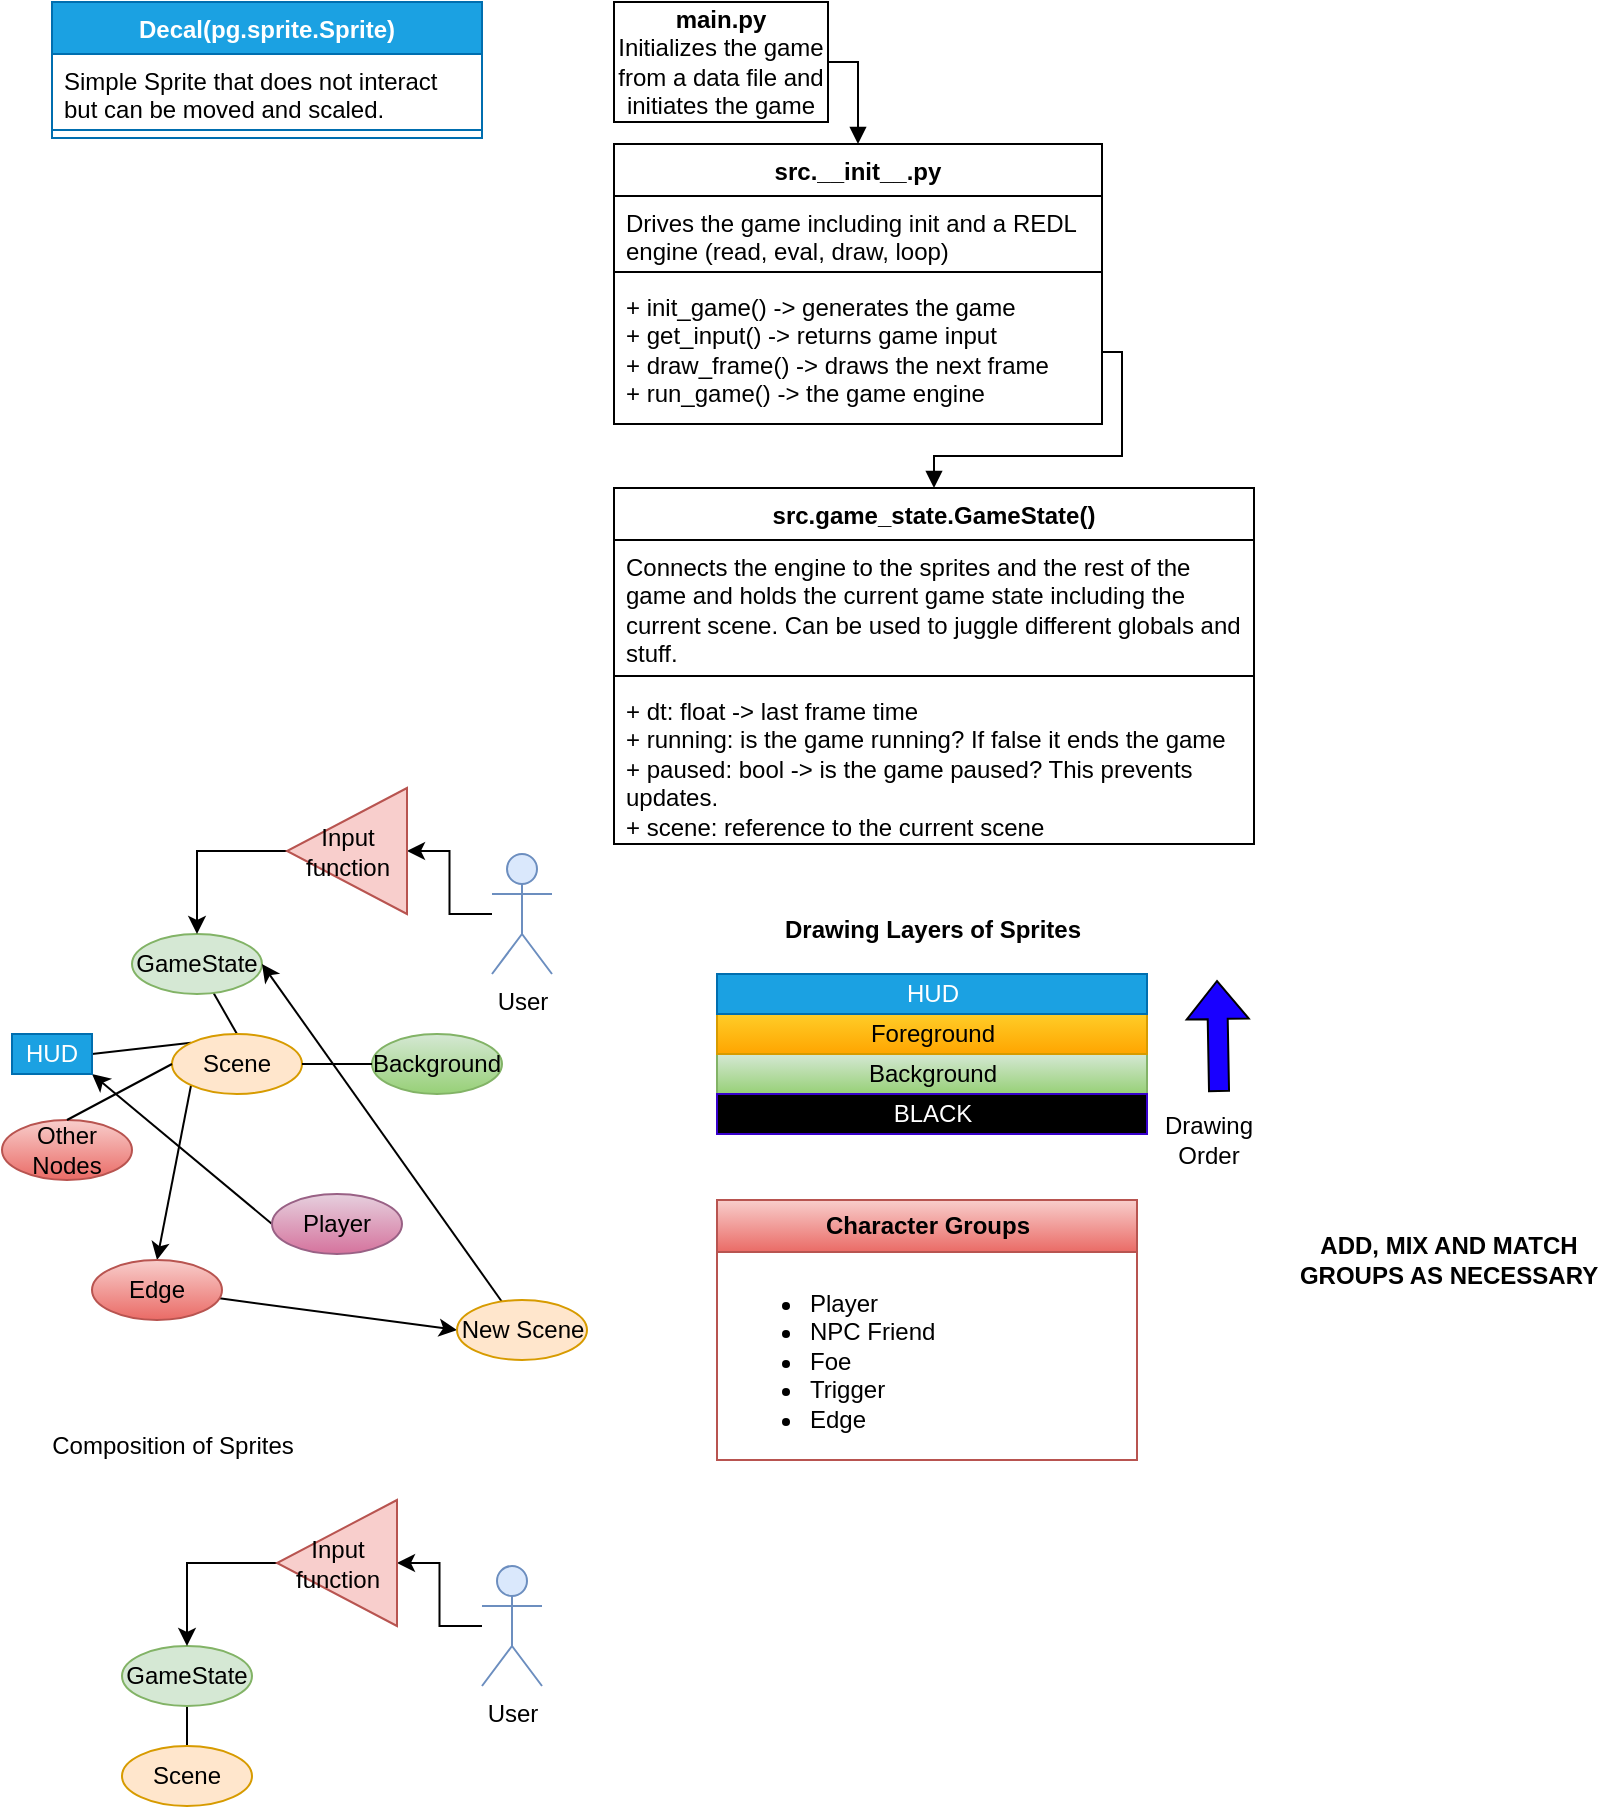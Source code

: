 <mxfile version="24.4.13" type="device">
  <diagram id="nt2FqM-ZqH1bGFiQBt51" name="Page-1">
    <mxGraphModel dx="1656" dy="819" grid="1" gridSize="10" guides="1" tooltips="1" connect="1" arrows="1" fold="1" page="1" pageScale="1" pageWidth="850" pageHeight="1100" math="0" shadow="0">
      <root>
        <mxCell id="0" />
        <mxCell id="1" parent="0" />
        <mxCell id="0t4l3zZa5UsUITrTezZo-1" value="&lt;b&gt;main.py&lt;/b&gt;&lt;br&gt;Initializes the game from a data file and initiates the game" style="html=1;whiteSpace=wrap;" parent="1" vertex="1">
          <mxGeometry x="321" y="41" width="107" height="60" as="geometry" />
        </mxCell>
        <mxCell id="0t4l3zZa5UsUITrTezZo-6" value="src.__init__.py" style="swimlane;fontStyle=1;align=center;verticalAlign=top;childLayout=stackLayout;horizontal=1;startSize=26;horizontalStack=0;resizeParent=1;resizeParentMax=0;resizeLast=0;collapsible=1;marginBottom=0;whiteSpace=wrap;html=1;" parent="1" vertex="1">
          <mxGeometry x="321" y="112" width="244" height="140" as="geometry" />
        </mxCell>
        <mxCell id="0t4l3zZa5UsUITrTezZo-7" value="Drives the game including init and a REDL engine (read, eval, draw, loop)&lt;br&gt;" style="text;strokeColor=none;fillColor=none;align=left;verticalAlign=top;spacingLeft=4;spacingRight=4;overflow=hidden;rotatable=0;points=[[0,0.5],[1,0.5]];portConstraint=eastwest;whiteSpace=wrap;html=1;" parent="0t4l3zZa5UsUITrTezZo-6" vertex="1">
          <mxGeometry y="26" width="244" height="34" as="geometry" />
        </mxCell>
        <mxCell id="0t4l3zZa5UsUITrTezZo-8" value="" style="line;strokeWidth=1;fillColor=none;align=left;verticalAlign=middle;spacingTop=-1;spacingLeft=3;spacingRight=3;rotatable=0;labelPosition=right;points=[];portConstraint=eastwest;strokeColor=inherit;" parent="0t4l3zZa5UsUITrTezZo-6" vertex="1">
          <mxGeometry y="60" width="244" height="8" as="geometry" />
        </mxCell>
        <mxCell id="0t4l3zZa5UsUITrTezZo-9" value="+ init_game() -&amp;gt; generates the game&lt;br&gt;+ get_input() -&amp;gt; returns game input&lt;br&gt;+ draw_frame() -&amp;gt; draws the next frame&lt;br&gt;+ run_game() -&amp;gt; the game engine" style="text;strokeColor=none;fillColor=none;align=left;verticalAlign=top;spacingLeft=4;spacingRight=4;overflow=hidden;rotatable=0;points=[[0,0.5],[1,0.5]];portConstraint=eastwest;whiteSpace=wrap;html=1;" parent="0t4l3zZa5UsUITrTezZo-6" vertex="1">
          <mxGeometry y="68" width="244" height="72" as="geometry" />
        </mxCell>
        <mxCell id="2zE0VPBgmBpupBeoWlO_-54" value="Decal(pg.sprite.Sprite)" style="swimlane;fontStyle=1;align=center;verticalAlign=top;childLayout=stackLayout;horizontal=1;startSize=26;horizontalStack=0;resizeParent=1;resizeParentMax=0;resizeLast=0;collapsible=1;marginBottom=0;whiteSpace=wrap;html=1;fillColor=#1ba1e2;fontColor=#ffffff;strokeColor=#006EAF;" parent="1" vertex="1">
          <mxGeometry x="40" y="41" width="215" height="68" as="geometry">
            <mxRectangle x="25" y="203" width="200" height="30" as="alternateBounds" />
          </mxGeometry>
        </mxCell>
        <mxCell id="2zE0VPBgmBpupBeoWlO_-55" value="Simple Sprite that does not interact but can be moved and scaled.&lt;br&gt;" style="text;strokeColor=none;fillColor=none;align=left;verticalAlign=top;spacingLeft=4;spacingRight=4;overflow=hidden;rotatable=0;points=[[0,0.5],[1,0.5]];portConstraint=eastwest;whiteSpace=wrap;html=1;" parent="2zE0VPBgmBpupBeoWlO_-54" vertex="1">
          <mxGeometry y="26" width="215" height="34" as="geometry" />
        </mxCell>
        <mxCell id="2zE0VPBgmBpupBeoWlO_-56" value="" style="line;strokeWidth=1;fillColor=none;align=left;verticalAlign=middle;spacingTop=-1;spacingLeft=3;spacingRight=3;rotatable=0;labelPosition=right;points=[];portConstraint=eastwest;strokeColor=inherit;" parent="2zE0VPBgmBpupBeoWlO_-54" vertex="1">
          <mxGeometry y="60" width="215" height="8" as="geometry" />
        </mxCell>
        <mxCell id="3BFnseAhEVuego65_WSb-1" value="&lt;div style=&quot;&quot;&gt;&lt;/div&gt;&lt;font face=&quot;Courier New&quot;&gt;&lt;br&gt;&lt;/font&gt;" style="html=1;verticalAlign=bottom;endArrow=block;rounded=0;exitX=1;exitY=0.5;exitDx=0;exitDy=0;entryX=0.5;entryY=0;entryDx=0;entryDy=0;edgeStyle=orthogonalEdgeStyle;align=left;" parent="1" source="0t4l3zZa5UsUITrTezZo-1" target="0t4l3zZa5UsUITrTezZo-6" edge="1">
          <mxGeometry x="0.636" y="-92" width="80" relative="1" as="geometry">
            <mxPoint x="448" y="50" as="sourcePoint" />
            <mxPoint x="528" y="50" as="targetPoint" />
            <mxPoint as="offset" />
          </mxGeometry>
        </mxCell>
        <mxCell id="jJEDOQDb5SvykyRtg28n-5" value="&lt;div style=&quot;&quot;&gt;&lt;/div&gt;&lt;font face=&quot;Courier New&quot;&gt;&lt;br&gt;&lt;/font&gt;" style="html=1;verticalAlign=bottom;endArrow=block;rounded=0;exitX=1;exitY=0.5;exitDx=0;exitDy=0;entryX=0.5;entryY=0;entryDx=0;entryDy=0;edgeStyle=orthogonalEdgeStyle;align=left;" parent="1" source="0t4l3zZa5UsUITrTezZo-9" target="jJEDOQDb5SvykyRtg28n-8" edge="1">
          <mxGeometry x="0.636" y="-92" width="80" relative="1" as="geometry">
            <mxPoint x="443" y="52" as="sourcePoint" />
            <mxPoint x="436.9" y="293.292" as="targetPoint" />
            <mxPoint as="offset" />
          </mxGeometry>
        </mxCell>
        <mxCell id="jJEDOQDb5SvykyRtg28n-8" value="src.game_state.GameState()" style="swimlane;fontStyle=1;align=center;verticalAlign=top;childLayout=stackLayout;horizontal=1;startSize=26;horizontalStack=0;resizeParent=1;resizeParentMax=0;resizeLast=0;collapsible=1;marginBottom=0;whiteSpace=wrap;html=1;" parent="1" vertex="1">
          <mxGeometry x="321" y="284" width="320" height="178" as="geometry">
            <mxRectangle x="333" y="312" width="200" height="30" as="alternateBounds" />
          </mxGeometry>
        </mxCell>
        <mxCell id="jJEDOQDb5SvykyRtg28n-9" value="Connects the engine to the sprites and the rest of the game and holds the current game state including the current scene. Can be used to juggle different globals and stuff." style="text;strokeColor=none;fillColor=none;align=left;verticalAlign=top;spacingLeft=4;spacingRight=4;overflow=hidden;rotatable=0;points=[[0,0.5],[1,0.5]];portConstraint=eastwest;whiteSpace=wrap;html=1;" parent="jJEDOQDb5SvykyRtg28n-8" vertex="1">
          <mxGeometry y="26" width="320" height="64" as="geometry" />
        </mxCell>
        <mxCell id="jJEDOQDb5SvykyRtg28n-10" value="" style="line;strokeWidth=1;fillColor=none;align=left;verticalAlign=middle;spacingTop=-1;spacingLeft=3;spacingRight=3;rotatable=0;labelPosition=right;points=[];portConstraint=eastwest;strokeColor=inherit;" parent="jJEDOQDb5SvykyRtg28n-8" vertex="1">
          <mxGeometry y="90" width="320" height="8" as="geometry" />
        </mxCell>
        <mxCell id="jJEDOQDb5SvykyRtg28n-11" value="+ dt: float -&amp;gt; last frame time&lt;br&gt;+ running: is the game running? If false it ends the game&lt;br&gt;+ paused: bool -&amp;gt; is the game paused? This prevents updates.&lt;br&gt;+ scene: reference to the current scene" style="text;strokeColor=none;fillColor=none;align=left;verticalAlign=top;spacingLeft=4;spacingRight=4;overflow=hidden;rotatable=0;points=[[0,0.5],[1,0.5]];portConstraint=eastwest;whiteSpace=wrap;html=1;" parent="jJEDOQDb5SvykyRtg28n-8" vertex="1">
          <mxGeometry y="98" width="320" height="80" as="geometry" />
        </mxCell>
        <mxCell id="GkIq-pAU5ccWh2iY0z9k-1" style="rounded=0;orthogonalLoop=1;jettySize=auto;html=1;entryX=0.5;entryY=0;entryDx=0;entryDy=0;endArrow=none;endFill=0;" parent="1" source="jJEDOQDb5SvykyRtg28n-12" target="jJEDOQDb5SvykyRtg28n-14" edge="1">
          <mxGeometry relative="1" as="geometry" />
        </mxCell>
        <mxCell id="jJEDOQDb5SvykyRtg28n-12" value="GameState" style="ellipse;whiteSpace=wrap;html=1;fillColor=#d5e8d4;strokeColor=#82b366;" parent="1" vertex="1">
          <mxGeometry x="80" y="507" width="65" height="30" as="geometry" />
        </mxCell>
        <mxCell id="GkIq-pAU5ccWh2iY0z9k-26" style="rounded=0;orthogonalLoop=1;jettySize=auto;html=1;exitX=0;exitY=0.5;exitDx=0;exitDy=0;entryX=1;entryY=1;entryDx=0;entryDy=0;" parent="1" source="jJEDOQDb5SvykyRtg28n-13" target="GkIq-pAU5ccWh2iY0z9k-19" edge="1">
          <mxGeometry relative="1" as="geometry" />
        </mxCell>
        <mxCell id="jJEDOQDb5SvykyRtg28n-13" value="Player" style="ellipse;whiteSpace=wrap;html=1;fillColor=#e6d0de;gradientColor=#d5739d;strokeColor=#996185;" parent="1" vertex="1">
          <mxGeometry x="150" y="637" width="65" height="30" as="geometry" />
        </mxCell>
        <mxCell id="GkIq-pAU5ccWh2iY0z9k-20" style="rounded=0;orthogonalLoop=1;jettySize=auto;html=1;exitX=0;exitY=0;exitDx=0;exitDy=0;entryX=1;entryY=0.5;entryDx=0;entryDy=0;endArrow=none;endFill=0;" parent="1" source="jJEDOQDb5SvykyRtg28n-14" target="GkIq-pAU5ccWh2iY0z9k-19" edge="1">
          <mxGeometry relative="1" as="geometry" />
        </mxCell>
        <mxCell id="GkIq-pAU5ccWh2iY0z9k-22" style="rounded=0;orthogonalLoop=1;jettySize=auto;html=1;exitX=0;exitY=1;exitDx=0;exitDy=0;entryX=0.5;entryY=0;entryDx=0;entryDy=0;" parent="1" source="jJEDOQDb5SvykyRtg28n-14" target="GkIq-pAU5ccWh2iY0z9k-21" edge="1">
          <mxGeometry relative="1" as="geometry" />
        </mxCell>
        <mxCell id="jJEDOQDb5SvykyRtg28n-14" value="Scene" style="ellipse;whiteSpace=wrap;html=1;fillColor=#ffe6cc;strokeColor=#d79b00;" parent="1" vertex="1">
          <mxGeometry x="100" y="557" width="65" height="30" as="geometry" />
        </mxCell>
        <mxCell id="jJEDOQDb5SvykyRtg28n-22" value="Background" style="html=1;whiteSpace=wrap;fillColor=#d5e8d4;gradientColor=#97d077;strokeColor=#82b366;" parent="1" vertex="1">
          <mxGeometry x="372.5" y="567" width="215" height="20" as="geometry" />
        </mxCell>
        <mxCell id="jJEDOQDb5SvykyRtg28n-23" value="Drawing Layers of Sprites" style="text;html=1;align=center;verticalAlign=middle;resizable=0;points=[];autosize=1;strokeColor=none;fillColor=none;fontStyle=1" parent="1" vertex="1">
          <mxGeometry x="395" y="490" width="170" height="30" as="geometry" />
        </mxCell>
        <mxCell id="jJEDOQDb5SvykyRtg28n-24" value="BLACK" style="html=1;whiteSpace=wrap;fillColor=#000000;strokeColor=#3700CC;fontColor=#ffffff;" parent="1" vertex="1">
          <mxGeometry x="372.5" y="587" width="215" height="20" as="geometry" />
        </mxCell>
        <mxCell id="jJEDOQDb5SvykyRtg28n-25" value="Foreground" style="html=1;whiteSpace=wrap;fillColor=#ffcd28;gradientColor=#ffa500;strokeColor=#d79b00;" parent="1" vertex="1">
          <mxGeometry x="372.5" y="547" width="215" height="20" as="geometry" />
        </mxCell>
        <mxCell id="jJEDOQDb5SvykyRtg28n-27" value="HUD" style="html=1;whiteSpace=wrap;fillColor=#1ba1e2;strokeColor=#006EAF;fontColor=#ffffff;" parent="1" vertex="1">
          <mxGeometry x="372.5" y="527" width="215" height="20" as="geometry" />
        </mxCell>
        <mxCell id="jJEDOQDb5SvykyRtg28n-28" value="" style="shape=flexArrow;endArrow=classic;html=1;rounded=0;fillColor=#1900FF;exitX=0.586;exitY=-0.1;exitDx=0;exitDy=0;exitPerimeter=0;" parent="1" source="jJEDOQDb5SvykyRtg28n-29" edge="1">
          <mxGeometry width="50" height="50" relative="1" as="geometry">
            <mxPoint x="617.5" y="590" as="sourcePoint" />
            <mxPoint x="622.5" y="530" as="targetPoint" />
          </mxGeometry>
        </mxCell>
        <mxCell id="jJEDOQDb5SvykyRtg28n-29" value="Drawing&lt;br&gt;Order" style="text;html=1;align=center;verticalAlign=middle;resizable=0;points=[];autosize=1;strokeColor=none;fillColor=none;" parent="1" vertex="1">
          <mxGeometry x="582.5" y="590" width="70" height="40" as="geometry" />
        </mxCell>
        <mxCell id="GkIq-pAU5ccWh2iY0z9k-3" value="Background" style="ellipse;whiteSpace=wrap;html=1;fillColor=#d5e8d4;gradientColor=#97d077;strokeColor=#82b366;" parent="1" vertex="1">
          <mxGeometry x="200" y="557" width="65" height="30" as="geometry" />
        </mxCell>
        <mxCell id="GkIq-pAU5ccWh2iY0z9k-6" style="rounded=0;orthogonalLoop=1;jettySize=auto;html=1;endArrow=none;endFill=0;entryX=0;entryY=0.5;entryDx=0;entryDy=0;exitX=1;exitY=0.5;exitDx=0;exitDy=0;" parent="1" source="jJEDOQDb5SvykyRtg28n-14" target="GkIq-pAU5ccWh2iY0z9k-3" edge="1">
          <mxGeometry relative="1" as="geometry">
            <mxPoint x="210" y="570" as="sourcePoint" />
            <mxPoint x="250" y="610" as="targetPoint" />
          </mxGeometry>
        </mxCell>
        <mxCell id="GkIq-pAU5ccWh2iY0z9k-8" value="Other Nodes" style="ellipse;whiteSpace=wrap;html=1;fillColor=#f8cecc;gradientColor=#ea6b66;strokeColor=#b85450;" parent="1" vertex="1">
          <mxGeometry x="15" y="600" width="65" height="30" as="geometry" />
        </mxCell>
        <mxCell id="GkIq-pAU5ccWh2iY0z9k-11" style="rounded=0;orthogonalLoop=1;jettySize=auto;html=1;entryX=0.5;entryY=0;entryDx=0;entryDy=0;endArrow=none;endFill=0;exitX=0;exitY=0.5;exitDx=0;exitDy=0;" parent="1" source="jJEDOQDb5SvykyRtg28n-14" target="GkIq-pAU5ccWh2iY0z9k-8" edge="1">
          <mxGeometry relative="1" as="geometry">
            <mxPoint x="265" y="713" as="sourcePoint" />
            <mxPoint x="338" y="787" as="targetPoint" />
          </mxGeometry>
        </mxCell>
        <mxCell id="GkIq-pAU5ccWh2iY0z9k-14" style="edgeStyle=orthogonalEdgeStyle;rounded=0;orthogonalLoop=1;jettySize=auto;html=1;entryX=1;entryY=0.5;entryDx=0;entryDy=0;" parent="1" source="GkIq-pAU5ccWh2iY0z9k-12" target="GkIq-pAU5ccWh2iY0z9k-15" edge="1">
          <mxGeometry relative="1" as="geometry">
            <mxPoint x="190" y="497" as="targetPoint" />
          </mxGeometry>
        </mxCell>
        <mxCell id="GkIq-pAU5ccWh2iY0z9k-12" value="User" style="shape=umlActor;verticalLabelPosition=bottom;verticalAlign=top;html=1;outlineConnect=0;fillColor=#dae8fc;strokeColor=#6c8ebf;" parent="1" vertex="1">
          <mxGeometry x="260" y="467" width="30" height="60" as="geometry" />
        </mxCell>
        <mxCell id="GkIq-pAU5ccWh2iY0z9k-18" style="edgeStyle=orthogonalEdgeStyle;rounded=0;orthogonalLoop=1;jettySize=auto;html=1;entryX=0.5;entryY=0;entryDx=0;entryDy=0;" parent="1" source="GkIq-pAU5ccWh2iY0z9k-15" target="jJEDOQDb5SvykyRtg28n-12" edge="1">
          <mxGeometry relative="1" as="geometry" />
        </mxCell>
        <mxCell id="GkIq-pAU5ccWh2iY0z9k-15" value="Input function" style="triangle;whiteSpace=wrap;html=1;flipH=1;fillColor=#f8cecc;strokeColor=#b85450;" parent="1" vertex="1">
          <mxGeometry x="157.5" y="434" width="60" height="63" as="geometry" />
        </mxCell>
        <mxCell id="GkIq-pAU5ccWh2iY0z9k-19" value="HUD" style="html=1;whiteSpace=wrap;fillColor=#1ba1e2;strokeColor=#006EAF;fontColor=#ffffff;" parent="1" vertex="1">
          <mxGeometry x="20" y="557" width="40" height="20" as="geometry" />
        </mxCell>
        <mxCell id="GkIq-pAU5ccWh2iY0z9k-24" style="rounded=0;orthogonalLoop=1;jettySize=auto;html=1;entryX=0;entryY=0.5;entryDx=0;entryDy=0;" parent="1" source="GkIq-pAU5ccWh2iY0z9k-21" target="GkIq-pAU5ccWh2iY0z9k-23" edge="1">
          <mxGeometry relative="1" as="geometry" />
        </mxCell>
        <mxCell id="GkIq-pAU5ccWh2iY0z9k-21" value="Edge" style="ellipse;whiteSpace=wrap;html=1;fillColor=#f8cecc;gradientColor=#ea6b66;strokeColor=#b85450;" parent="1" vertex="1">
          <mxGeometry x="60" y="670" width="65" height="30" as="geometry" />
        </mxCell>
        <mxCell id="GkIq-pAU5ccWh2iY0z9k-25" style="rounded=0;orthogonalLoop=1;jettySize=auto;html=1;entryX=1;entryY=0.5;entryDx=0;entryDy=0;" parent="1" source="GkIq-pAU5ccWh2iY0z9k-23" target="jJEDOQDb5SvykyRtg28n-12" edge="1">
          <mxGeometry relative="1" as="geometry" />
        </mxCell>
        <mxCell id="GkIq-pAU5ccWh2iY0z9k-23" value="New Scene" style="ellipse;whiteSpace=wrap;html=1;fillColor=#ffe6cc;strokeColor=#d79b00;" parent="1" vertex="1">
          <mxGeometry x="242.5" y="690" width="65" height="30" as="geometry" />
        </mxCell>
        <mxCell id="GkIq-pAU5ccWh2iY0z9k-33" value="&lt;b&gt;Character Groups&lt;/b&gt;" style="swimlane;fontStyle=0;childLayout=stackLayout;horizontal=1;startSize=26;fillColor=#f8cecc;horizontalStack=0;resizeParent=1;resizeParentMax=0;resizeLast=0;collapsible=1;marginBottom=0;whiteSpace=wrap;html=1;gradientColor=#ea6b66;strokeColor=#b85450;" parent="1" vertex="1">
          <mxGeometry x="372.5" y="640" width="210" height="130" as="geometry" />
        </mxCell>
        <mxCell id="GkIq-pAU5ccWh2iY0z9k-34" value="&lt;ul&gt;&lt;li&gt;Player&lt;/li&gt;&lt;li&gt;NPC Friend&lt;/li&gt;&lt;li&gt;Foe&lt;/li&gt;&lt;li&gt;Trigger&lt;/li&gt;&lt;li&gt;Edge&lt;/li&gt;&lt;/ul&gt;" style="text;strokeColor=none;fillColor=none;align=left;verticalAlign=top;spacingLeft=4;spacingRight=4;overflow=hidden;rotatable=0;points=[[0,0.5],[1,0.5]];portConstraint=eastwest;whiteSpace=wrap;html=1;" parent="GkIq-pAU5ccWh2iY0z9k-33" vertex="1">
          <mxGeometry y="26" width="210" height="104" as="geometry" />
        </mxCell>
        <mxCell id="GkIq-pAU5ccWh2iY0z9k-38" value="&lt;b&gt;ADD, MIX AND MATCH &lt;br&gt;GROUPS AS NECESSARY&lt;/b&gt;" style="text;html=1;align=center;verticalAlign=middle;resizable=0;points=[];autosize=1;strokeColor=none;fillColor=none;" parent="1" vertex="1">
          <mxGeometry x="652.5" y="650" width="170" height="40" as="geometry" />
        </mxCell>
        <mxCell id="Wq6zzv2jrjdTD_fzopbs-1" value="Composition of Sprites" style="text;html=1;align=center;verticalAlign=middle;resizable=0;points=[];autosize=1;strokeColor=none;fillColor=none;" parent="1" vertex="1">
          <mxGeometry x="30" y="748" width="140" height="30" as="geometry" />
        </mxCell>
        <mxCell id="Rj9S-CItr5g-y0FD4VAU-1" style="rounded=0;orthogonalLoop=1;jettySize=auto;html=1;entryX=0.5;entryY=0;entryDx=0;entryDy=0;endArrow=none;endFill=0;" edge="1" parent="1" source="Rj9S-CItr5g-y0FD4VAU-2" target="Rj9S-CItr5g-y0FD4VAU-7">
          <mxGeometry relative="1" as="geometry" />
        </mxCell>
        <mxCell id="Rj9S-CItr5g-y0FD4VAU-2" value="GameState" style="ellipse;whiteSpace=wrap;html=1;fillColor=#d5e8d4;strokeColor=#82b366;" vertex="1" parent="1">
          <mxGeometry x="75" y="863" width="65" height="30" as="geometry" />
        </mxCell>
        <mxCell id="Rj9S-CItr5g-y0FD4VAU-7" value="Scene" style="ellipse;whiteSpace=wrap;html=1;fillColor=#ffe6cc;strokeColor=#d79b00;" vertex="1" parent="1">
          <mxGeometry x="75" y="913" width="65" height="30" as="geometry" />
        </mxCell>
        <mxCell id="Rj9S-CItr5g-y0FD4VAU-11" style="edgeStyle=orthogonalEdgeStyle;rounded=0;orthogonalLoop=1;jettySize=auto;html=1;entryX=1;entryY=0.5;entryDx=0;entryDy=0;" edge="1" parent="1" source="Rj9S-CItr5g-y0FD4VAU-12" target="Rj9S-CItr5g-y0FD4VAU-14">
          <mxGeometry relative="1" as="geometry">
            <mxPoint x="185" y="853" as="targetPoint" />
          </mxGeometry>
        </mxCell>
        <mxCell id="Rj9S-CItr5g-y0FD4VAU-12" value="User" style="shape=umlActor;verticalLabelPosition=bottom;verticalAlign=top;html=1;outlineConnect=0;fillColor=#dae8fc;strokeColor=#6c8ebf;" vertex="1" parent="1">
          <mxGeometry x="255" y="823" width="30" height="60" as="geometry" />
        </mxCell>
        <mxCell id="Rj9S-CItr5g-y0FD4VAU-13" style="edgeStyle=orthogonalEdgeStyle;rounded=0;orthogonalLoop=1;jettySize=auto;html=1;entryX=0.5;entryY=0;entryDx=0;entryDy=0;" edge="1" parent="1" source="Rj9S-CItr5g-y0FD4VAU-14" target="Rj9S-CItr5g-y0FD4VAU-2">
          <mxGeometry relative="1" as="geometry" />
        </mxCell>
        <mxCell id="Rj9S-CItr5g-y0FD4VAU-14" value="Input function" style="triangle;whiteSpace=wrap;html=1;flipH=1;fillColor=#f8cecc;strokeColor=#b85450;" vertex="1" parent="1">
          <mxGeometry x="152.5" y="790" width="60" height="63" as="geometry" />
        </mxCell>
      </root>
    </mxGraphModel>
  </diagram>
</mxfile>
